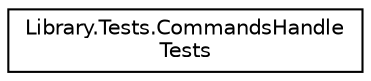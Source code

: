 digraph "Graphical Class Hierarchy"
{
 // INTERACTIVE_SVG=YES
 // LATEX_PDF_SIZE
  edge [fontname="Helvetica",fontsize="10",labelfontname="Helvetica",labelfontsize="10"];
  node [fontname="Helvetica",fontsize="10",shape=record];
  rankdir="LR";
  Node0 [label="Library.Tests.CommandsHandle\lTests",height=0.2,width=0.4,color="black", fillcolor="white", style="filled",URL="$classLibrary_1_1Tests_1_1CommandsHandleTests.html",tooltip=" "];
}
